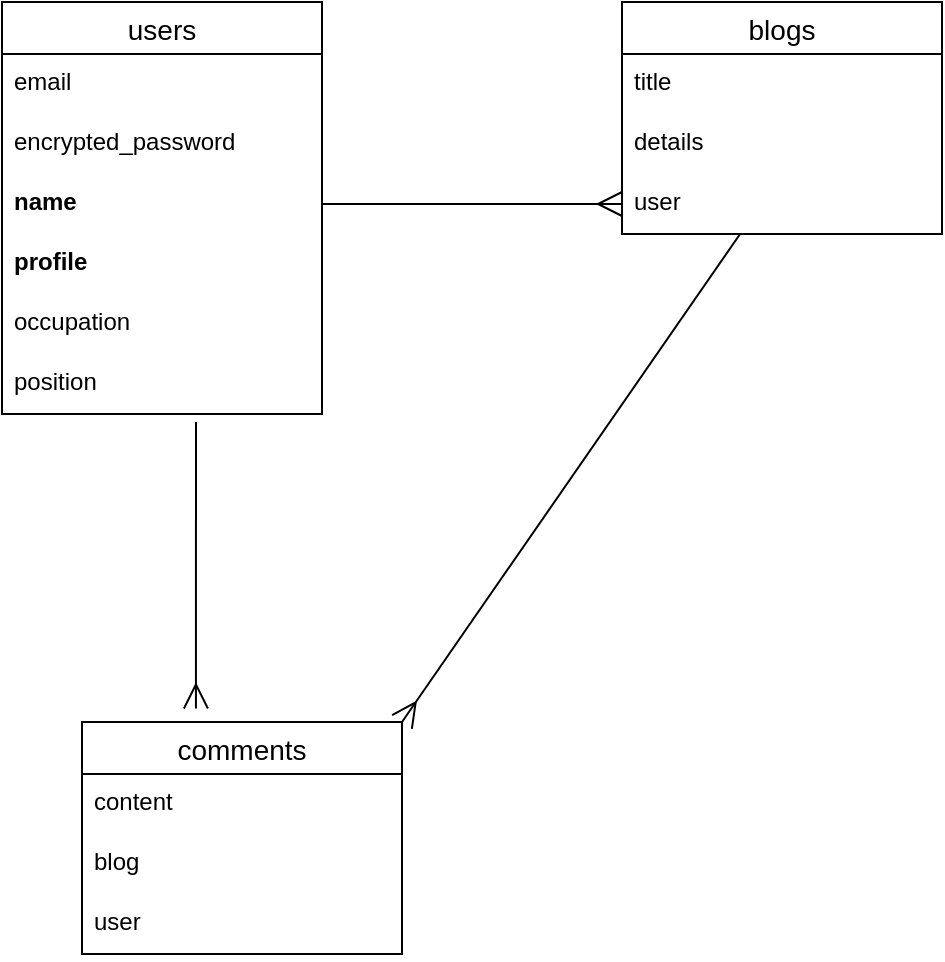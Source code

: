 <mxfile>
    <diagram id="1hoKPDanWU4Ki8b37umw" name="ページ1">
        <mxGraphModel dx="534" dy="787" grid="1" gridSize="10" guides="1" tooltips="1" connect="1" arrows="1" fold="1" page="1" pageScale="1" pageWidth="827" pageHeight="1169" math="0" shadow="0">
            <root>
                <mxCell id="0"/>
                <mxCell id="1" parent="0"/>
                <mxCell id="2" value="users" style="swimlane;fontStyle=0;childLayout=stackLayout;horizontal=1;startSize=26;horizontalStack=0;resizeParent=1;resizeParentMax=0;resizeLast=0;collapsible=1;marginBottom=0;align=center;fontSize=14;" parent="1" vertex="1">
                    <mxGeometry x="90" y="160" width="160" height="206" as="geometry"/>
                </mxCell>
                <mxCell id="4" value="email " style="text;strokeColor=none;fillColor=none;spacingLeft=4;spacingRight=4;overflow=hidden;rotatable=0;points=[[0,0.5],[1,0.5]];portConstraint=eastwest;fontSize=12;" parent="2" vertex="1">
                    <mxGeometry y="26" width="160" height="30" as="geometry"/>
                </mxCell>
                <mxCell id="5" value="encrypted_password" style="text;strokeColor=none;fillColor=none;spacingLeft=4;spacingRight=4;overflow=hidden;rotatable=0;points=[[0,0.5],[1,0.5]];portConstraint=eastwest;fontSize=12;" parent="2" vertex="1">
                    <mxGeometry y="56" width="160" height="30" as="geometry"/>
                </mxCell>
                <mxCell id="19" value="name" style="text;strokeColor=none;fillColor=none;spacingLeft=4;spacingRight=4;overflow=hidden;rotatable=0;points=[[0,0.5],[1,0.5]];portConstraint=eastwest;fontSize=12;fontStyle=1" parent="2" vertex="1">
                    <mxGeometry y="86" width="160" height="30" as="geometry"/>
                </mxCell>
                <mxCell id="103" value="profile" style="text;strokeColor=none;fillColor=none;spacingLeft=4;spacingRight=4;overflow=hidden;rotatable=0;points=[[0,0.5],[1,0.5]];portConstraint=eastwest;fontSize=12;fontStyle=1" vertex="1" parent="2">
                    <mxGeometry y="116" width="160" height="30" as="geometry"/>
                </mxCell>
                <mxCell id="21" value="occupation" style="text;strokeColor=none;fillColor=none;spacingLeft=4;spacingRight=4;overflow=hidden;rotatable=0;points=[[0,0.5],[1,0.5]];portConstraint=eastwest;fontSize=12;fontStyle=0" parent="2" vertex="1">
                    <mxGeometry y="146" width="160" height="30" as="geometry"/>
                </mxCell>
                <mxCell id="109" value="position" style="text;strokeColor=none;fillColor=none;spacingLeft=4;spacingRight=4;overflow=hidden;rotatable=0;points=[[0,0.5],[1,0.5]];portConstraint=eastwest;fontSize=12;fontStyle=0" vertex="1" parent="2">
                    <mxGeometry y="176" width="160" height="30" as="geometry"/>
                </mxCell>
                <mxCell id="69" value="blogs" style="swimlane;fontStyle=0;childLayout=stackLayout;horizontal=1;startSize=26;horizontalStack=0;resizeParent=1;resizeParentMax=0;resizeLast=0;collapsible=1;marginBottom=0;align=center;fontSize=14;" parent="1" vertex="1">
                    <mxGeometry x="400" y="160" width="160" height="116" as="geometry"/>
                </mxCell>
                <mxCell id="70" value="title" style="text;strokeColor=none;fillColor=none;spacingLeft=4;spacingRight=4;overflow=hidden;rotatable=0;points=[[0,0.5],[1,0.5]];portConstraint=eastwest;fontSize=12;" parent="69" vertex="1">
                    <mxGeometry y="26" width="160" height="30" as="geometry"/>
                </mxCell>
                <mxCell id="71" value="details" style="text;strokeColor=none;fillColor=none;spacingLeft=4;spacingRight=4;overflow=hidden;rotatable=0;points=[[0,0.5],[1,0.5]];portConstraint=eastwest;fontSize=12;" parent="69" vertex="1">
                    <mxGeometry y="56" width="160" height="30" as="geometry"/>
                </mxCell>
                <mxCell id="105" value="user" style="text;strokeColor=none;fillColor=none;spacingLeft=4;spacingRight=4;overflow=hidden;rotatable=0;points=[[0,0.5],[1,0.5]];portConstraint=eastwest;fontSize=12;" parent="69" vertex="1">
                    <mxGeometry y="86" width="160" height="30" as="geometry"/>
                </mxCell>
                <mxCell id="76" style="edgeStyle=none;html=1;entryX=0;entryY=0.5;entryDx=0;entryDy=0;endArrow=ERmany;endFill=0;strokeWidth=1;endSize=10;startSize=10;jumpSize=7;targetPerimeterSpacing=0;exitX=1;exitY=0.5;exitDx=0;exitDy=0;" parent="1" source="19" edge="1">
                    <mxGeometry relative="1" as="geometry">
                        <mxPoint x="250" y="260" as="sourcePoint"/>
                        <mxPoint x="400" y="261" as="targetPoint"/>
                    </mxGeometry>
                </mxCell>
                <mxCell id="77" value="comments" style="swimlane;fontStyle=0;childLayout=stackLayout;horizontal=1;startSize=26;horizontalStack=0;resizeParent=1;resizeParentMax=0;resizeLast=0;collapsible=1;marginBottom=0;align=center;fontSize=14;" parent="1" vertex="1">
                    <mxGeometry x="130" y="520" width="160" height="116" as="geometry"/>
                </mxCell>
                <mxCell id="78" value="content&#10;" style="text;strokeColor=none;fillColor=none;spacingLeft=4;spacingRight=4;overflow=hidden;rotatable=0;points=[[0,0.5],[1,0.5]];portConstraint=eastwest;fontSize=12;" parent="77" vertex="1">
                    <mxGeometry y="26" width="160" height="30" as="geometry"/>
                </mxCell>
                <mxCell id="111" value="blog" style="text;strokeColor=none;fillColor=none;spacingLeft=4;spacingRight=4;overflow=hidden;rotatable=0;points=[[0,0.5],[1,0.5]];portConstraint=eastwest;fontSize=12;" vertex="1" parent="77">
                    <mxGeometry y="56" width="160" height="30" as="geometry"/>
                </mxCell>
                <mxCell id="79" value="user" style="text;strokeColor=none;fillColor=none;spacingLeft=4;spacingRight=4;overflow=hidden;rotatable=0;points=[[0,0.5],[1,0.5]];portConstraint=eastwest;fontSize=12;" parent="77" vertex="1">
                    <mxGeometry y="86" width="160" height="30" as="geometry"/>
                </mxCell>
                <mxCell id="85" style="edgeStyle=none;html=1;entryX=0.356;entryY=-0.058;entryDx=0;entryDy=0;endArrow=ERmany;endFill=0;strokeWidth=1;endSize=10;startSize=10;jumpSize=7;targetPerimeterSpacing=0;entryPerimeter=0;" parent="1" target="77" edge="1">
                    <mxGeometry relative="1" as="geometry">
                        <mxPoint x="187" y="370" as="sourcePoint"/>
                        <mxPoint x="300" y="410" as="targetPoint"/>
                    </mxGeometry>
                </mxCell>
                <mxCell id="112" style="edgeStyle=none;html=1;entryX=1;entryY=0;entryDx=0;entryDy=0;endArrow=ERmany;endFill=0;strokeWidth=1;endSize=10;startSize=10;jumpSize=7;targetPerimeterSpacing=0;exitX=0.369;exitY=1;exitDx=0;exitDy=0;exitPerimeter=0;" edge="1" parent="1" source="105" target="77">
                    <mxGeometry relative="1" as="geometry">
                        <mxPoint x="360.04" y="376.73" as="sourcePoint"/>
                        <mxPoint x="360" y="520.002" as="targetPoint"/>
                    </mxGeometry>
                </mxCell>
            </root>
        </mxGraphModel>
    </diagram>
</mxfile>
